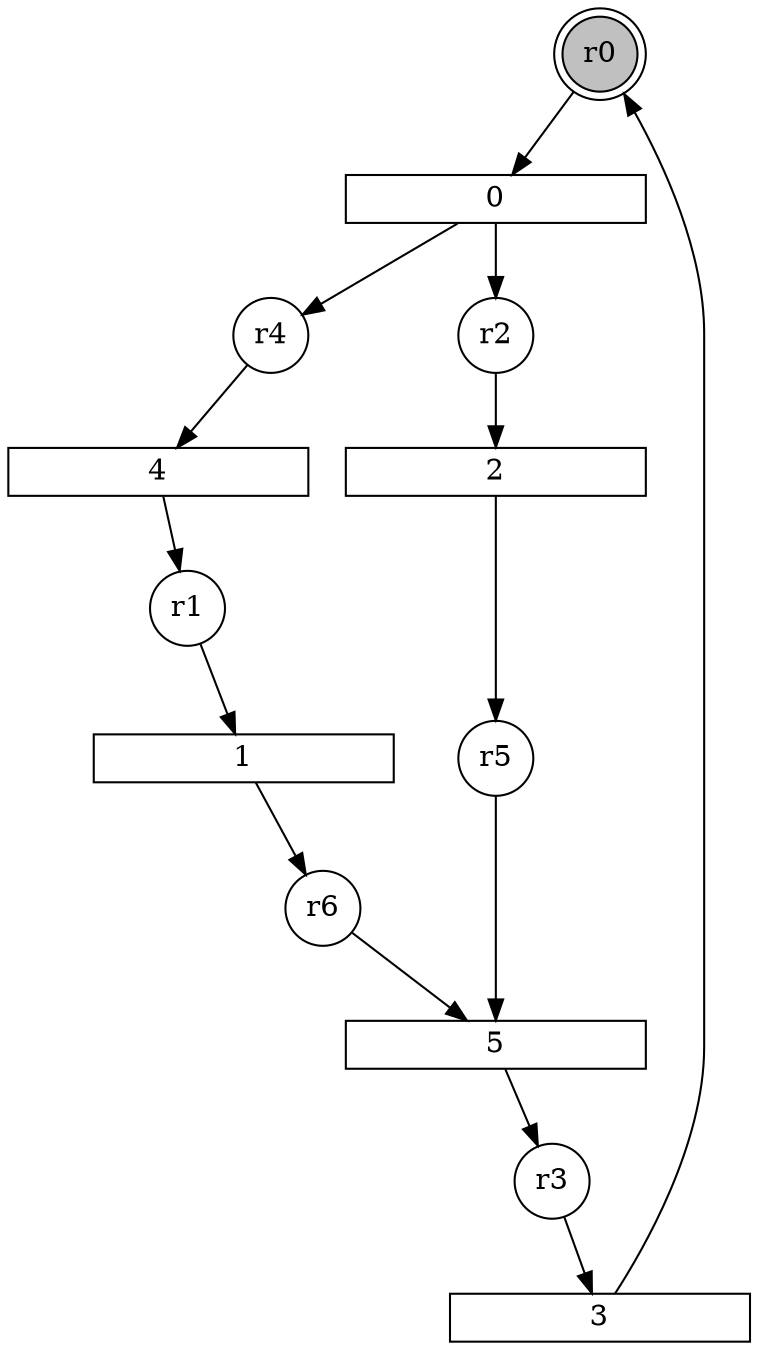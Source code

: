 digraph input8_PN{
subgraph initial_place {
	node [shape=doublecircle,fixedsize=true, fixedsize = 2, color = black, fillcolor = gray, style = filled];
	r0;
}
subgraph place {     
	node [shape=circle,fixedsize=true, fixedsize = 2];
	r4;
	r2;
	r3;
	r5;
	r1;
	r6;
}
subgraph transitions {
	node [shape=rect,height=0.2,width=2, forcelabels = false];
	0;
	1;
	2;
	3;
	4;
	5;
}
	r0 -> 0;
	r1 -> 1;
	r2 -> 2;
	r3 -> 3;
	r4 -> 4;
	r5 -> 5;
	r6 -> 5;
	0 -> r4;
	0 -> r2;
	1 -> r6;
	2 -> r5;
	3 -> r0;
	4 -> r1;
	5 -> r3;
}